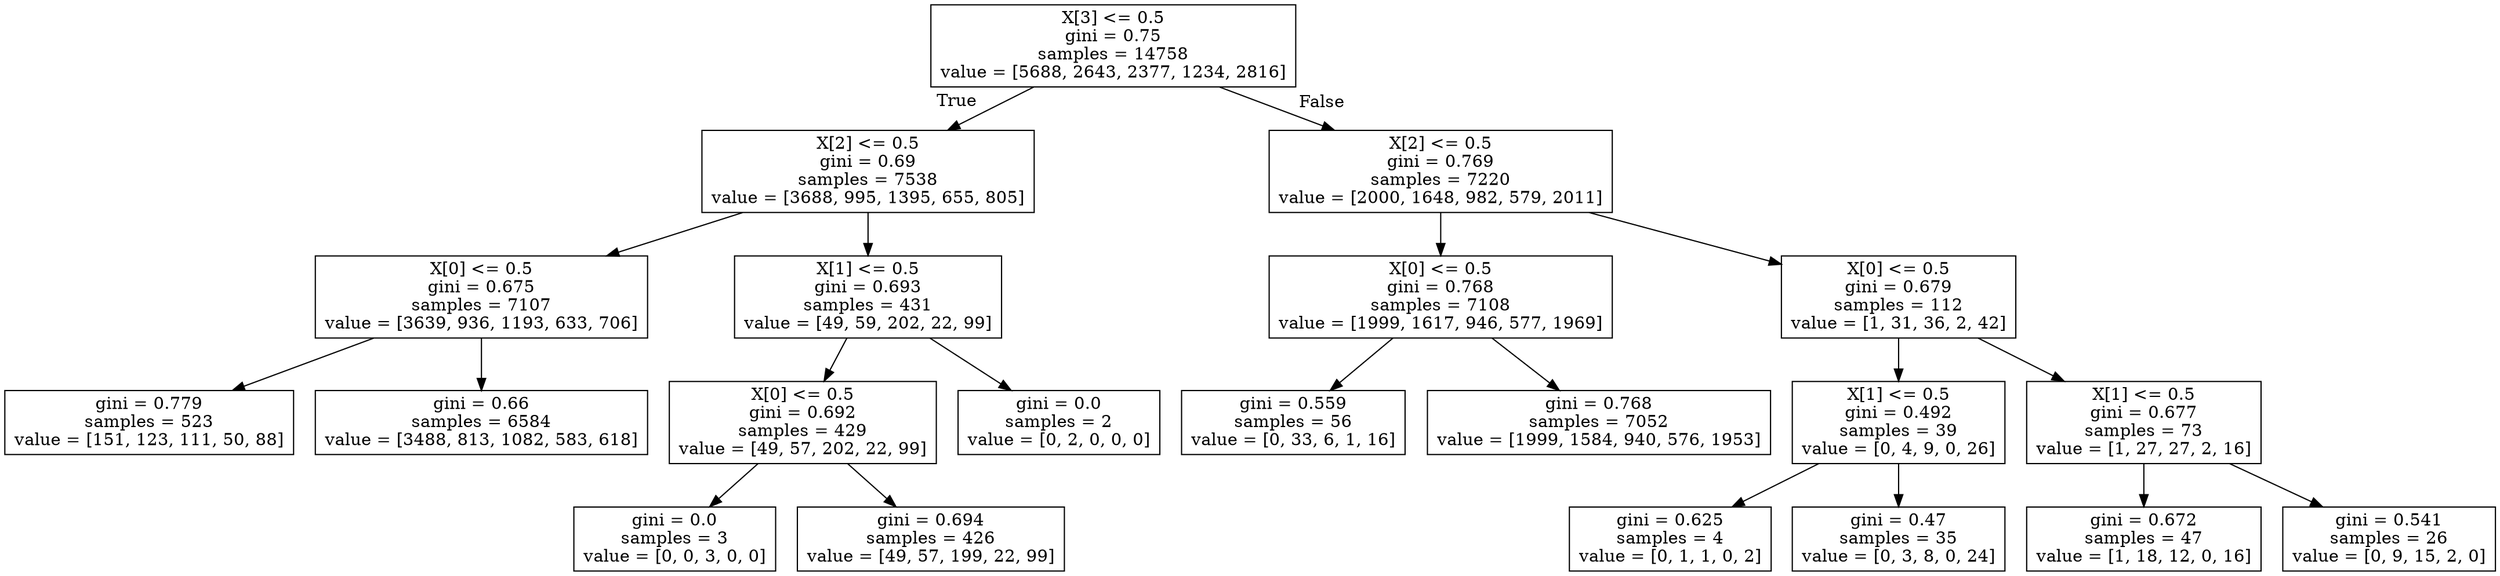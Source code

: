 digraph Tree {
node [shape=box] ;
0 [label="X[3] <= 0.5\ngini = 0.75\nsamples = 14758\nvalue = [5688, 2643, 2377, 1234, 2816]"] ;
1 [label="X[2] <= 0.5\ngini = 0.69\nsamples = 7538\nvalue = [3688, 995, 1395, 655, 805]"] ;
0 -> 1 [labeldistance=2.5, labelangle=45, headlabel="True"] ;
2 [label="X[0] <= 0.5\ngini = 0.675\nsamples = 7107\nvalue = [3639, 936, 1193, 633, 706]"] ;
1 -> 2 ;
3 [label="gini = 0.779\nsamples = 523\nvalue = [151, 123, 111, 50, 88]"] ;
2 -> 3 ;
4 [label="gini = 0.66\nsamples = 6584\nvalue = [3488, 813, 1082, 583, 618]"] ;
2 -> 4 ;
5 [label="X[1] <= 0.5\ngini = 0.693\nsamples = 431\nvalue = [49, 59, 202, 22, 99]"] ;
1 -> 5 ;
6 [label="X[0] <= 0.5\ngini = 0.692\nsamples = 429\nvalue = [49, 57, 202, 22, 99]"] ;
5 -> 6 ;
7 [label="gini = 0.0\nsamples = 3\nvalue = [0, 0, 3, 0, 0]"] ;
6 -> 7 ;
8 [label="gini = 0.694\nsamples = 426\nvalue = [49, 57, 199, 22, 99]"] ;
6 -> 8 ;
9 [label="gini = 0.0\nsamples = 2\nvalue = [0, 2, 0, 0, 0]"] ;
5 -> 9 ;
10 [label="X[2] <= 0.5\ngini = 0.769\nsamples = 7220\nvalue = [2000, 1648, 982, 579, 2011]"] ;
0 -> 10 [labeldistance=2.5, labelangle=-45, headlabel="False"] ;
11 [label="X[0] <= 0.5\ngini = 0.768\nsamples = 7108\nvalue = [1999, 1617, 946, 577, 1969]"] ;
10 -> 11 ;
12 [label="gini = 0.559\nsamples = 56\nvalue = [0, 33, 6, 1, 16]"] ;
11 -> 12 ;
13 [label="gini = 0.768\nsamples = 7052\nvalue = [1999, 1584, 940, 576, 1953]"] ;
11 -> 13 ;
14 [label="X[0] <= 0.5\ngini = 0.679\nsamples = 112\nvalue = [1, 31, 36, 2, 42]"] ;
10 -> 14 ;
15 [label="X[1] <= 0.5\ngini = 0.492\nsamples = 39\nvalue = [0, 4, 9, 0, 26]"] ;
14 -> 15 ;
16 [label="gini = 0.625\nsamples = 4\nvalue = [0, 1, 1, 0, 2]"] ;
15 -> 16 ;
17 [label="gini = 0.47\nsamples = 35\nvalue = [0, 3, 8, 0, 24]"] ;
15 -> 17 ;
18 [label="X[1] <= 0.5\ngini = 0.677\nsamples = 73\nvalue = [1, 27, 27, 2, 16]"] ;
14 -> 18 ;
19 [label="gini = 0.672\nsamples = 47\nvalue = [1, 18, 12, 0, 16]"] ;
18 -> 19 ;
20 [label="gini = 0.541\nsamples = 26\nvalue = [0, 9, 15, 2, 0]"] ;
18 -> 20 ;
}